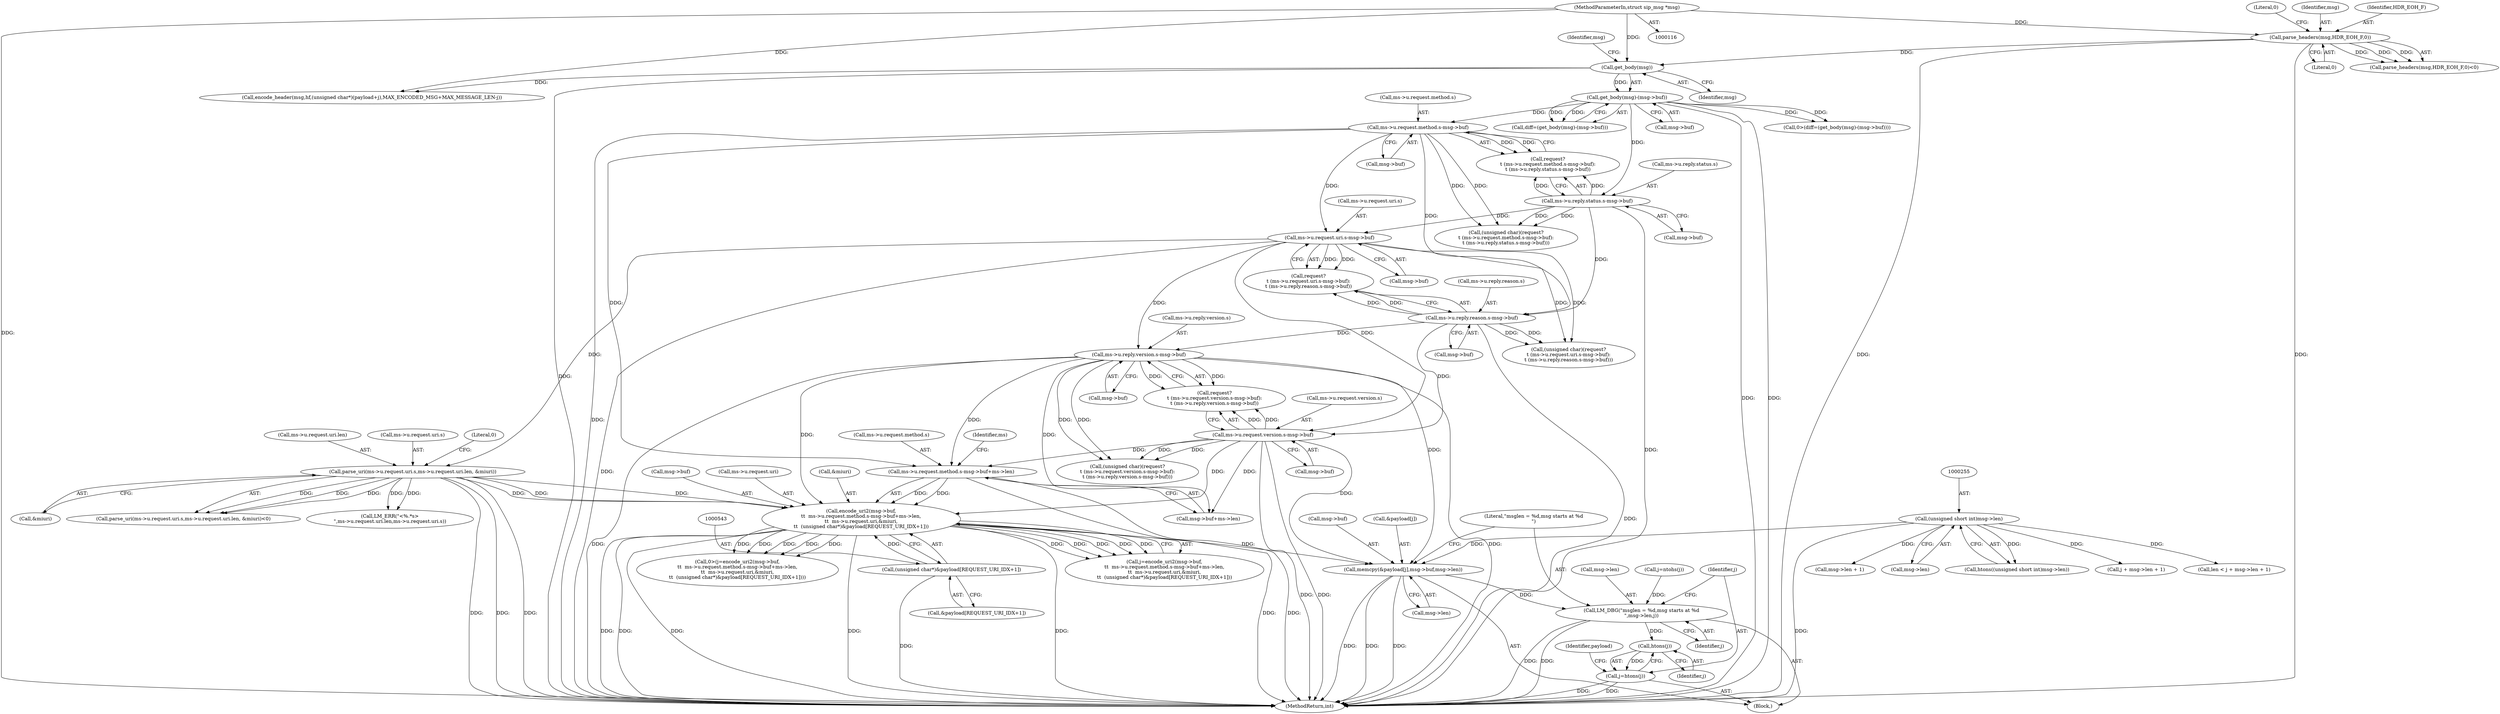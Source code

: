 digraph "0_kamailio_f50c9c853e7809810099c970780c30b0765b0643@array" {
"1000743" [label="(Call,memcpy(&payload[j],msg->buf,msg->len))"];
"1000512" [label="(Call,encode_uri2(msg->buf,\n\t\t  ms->u.request.method.s-msg->buf+ms->len,\n\t\t  ms->u.request.uri,&miuri,\n\t\t  (unsigned char*)&payload[REQUEST_URI_IDX+1]))"];
"1000442" [label="(Call,ms->u.reply.version.s-msg->buf)"];
"1000367" [label="(Call,ms->u.request.uri.s-msg->buf)"];
"1000305" [label="(Call,ms->u.request.method.s-msg->buf)"];
"1000272" [label="(Call,get_body(msg)-(msg->buf))"];
"1000273" [label="(Call,get_body(msg))"];
"1000146" [label="(Call,parse_headers(msg,HDR_EOH_F,0))"];
"1000117" [label="(MethodParameterIn,struct sip_msg *msg)"];
"1000318" [label="(Call,ms->u.reply.status.s-msg->buf)"];
"1000380" [label="(Call,ms->u.reply.reason.s-msg->buf)"];
"1000429" [label="(Call,ms->u.request.version.s-msg->buf)"];
"1000516" [label="(Call,ms->u.request.method.s-msg->buf+ms->len)"];
"1000460" [label="(Call,parse_uri(ms->u.request.uri.s,ms->u.request.uri.len, &miuri))"];
"1000542" [label="(Call,(unsigned char*)&payload[REQUEST_URI_IDX+1])"];
"1000254" [label="(Call,(unsigned short int)msg->len)"];
"1000754" [label="(Call,LM_DBG(\"msglen = %d,msg starts at %d\n\",msg->len,j))"];
"1000762" [label="(Call,htons(j))"];
"1000760" [label="(Call,j=htons(j))"];
"1000533" [label="(Call,ms->u.request.uri)"];
"1000443" [label="(Call,ms->u.reply.version.s)"];
"1000328" [label="(Call,msg->buf)"];
"1000425" [label="(Call,(unsigned char)(request?\n\t (ms->u.request.version.s-msg->buf):\n\t (ms->u.reply.version.s-msg->buf)))"];
"1000380" [label="(Call,ms->u.reply.reason.s-msg->buf)"];
"1000516" [label="(Call,ms->u.request.method.s-msg->buf+ms->len)"];
"1000145" [label="(Call,parse_headers(msg,HDR_EOH_F,0)<0)"];
"1000272" [label="(Call,get_body(msg)-(msg->buf))"];
"1000508" [label="(Call,0>(j=encode_uri2(msg->buf,\n\t\t  ms->u.request.method.s-msg->buf+ms->len,\n\t\t  ms->u.request.uri,&miuri,\n\t\t  (unsigned char*)&payload[REQUEST_URI_IDX+1])))"];
"1000479" [label="(Call,&miuri)"];
"1000120" [label="(Block,)"];
"1000117" [label="(MethodParameterIn,struct sip_msg *msg)"];
"1000542" [label="(Call,(unsigned char*)&payload[REQUEST_URI_IDX+1])"];
"1000318" [label="(Call,ms->u.reply.status.s-msg->buf)"];
"1000303" [label="(Call,request?\n\t (ms->u.request.method.s-msg->buf):\n\t (ms->u.reply.status.s-msg->buf))"];
"1000782" [label="(MethodReturn,int)"];
"1000256" [label="(Call,msg->len)"];
"1000517" [label="(Call,ms->u.request.method.s)"];
"1000732" [label="(Call,msg->len + 1)"];
"1000513" [label="(Call,msg->buf)"];
"1000510" [label="(Call,j=encode_uri2(msg->buf,\n\t\t  ms->u.request.method.s-msg->buf+ms->len,\n\t\t  ms->u.request.uri,&miuri,\n\t\t  (unsigned char*)&payload[REQUEST_URI_IDX+1]))"];
"1000273" [label="(Call,get_body(msg))"];
"1000540" [label="(Call,&miuri)"];
"1000756" [label="(Call,msg->len)"];
"1000657" [label="(Call,encode_header(msg,hf,(unsigned char*)(payload+j),MAX_ENCODED_MSG+MAX_MESSAGE_LEN-j))"];
"1000276" [label="(Identifier,msg)"];
"1000754" [label="(Call,LM_DBG(\"msglen = %d,msg starts at %d\n\",msg->len,j))"];
"1000761" [label="(Identifier,j)"];
"1000427" [label="(Call,request?\n\t (ms->u.request.version.s-msg->buf):\n\t (ms->u.reply.version.s-msg->buf))"];
"1000274" [label="(Identifier,msg)"];
"1000149" [label="(Literal,0)"];
"1000439" [label="(Call,msg->buf)"];
"1000254" [label="(Call,(unsigned short int)msg->len)"];
"1000253" [label="(Call,htons((unsigned short int)msg->len))"];
"1000760" [label="(Call,j=htons(j))"];
"1000759" [label="(Identifier,j)"];
"1000536" [label="(Identifier,ms)"];
"1000377" [label="(Call,msg->buf)"];
"1000381" [label="(Call,ms->u.reply.reason.s)"];
"1000459" [label="(Call,parse_uri(ms->u.request.uri.s,ms->u.request.uri.len, &miuri)<0)"];
"1000762" [label="(Call,htons(j))"];
"1000270" [label="(Call,diff=(get_body(msg)-(msg->buf)))"];
"1000763" [label="(Identifier,j)"];
"1000748" [label="(Call,msg->buf)"];
"1000367" [label="(Call,ms->u.request.uri.s-msg->buf)"];
"1000544" [label="(Call,&payload[REQUEST_URI_IDX+1])"];
"1000150" [label="(Literal,0)"];
"1000470" [label="(Call,ms->u.request.uri.len)"];
"1000723" [label="(Call,j=ntohs(j))"];
"1000268" [label="(Call,0>(diff=(get_body(msg)-(msg->buf))))"];
"1000751" [label="(Call,msg->len)"];
"1000315" [label="(Call,msg->buf)"];
"1000147" [label="(Identifier,msg)"];
"1000429" [label="(Call,ms->u.request.version.s-msg->buf)"];
"1000368" [label="(Call,ms->u.request.uri.s)"];
"1000275" [label="(Call,msg->buf)"];
"1000730" [label="(Call,j + msg->len + 1)"];
"1000512" [label="(Call,encode_uri2(msg->buf,\n\t\t  ms->u.request.method.s-msg->buf+ms->len,\n\t\t  ms->u.request.uri,&miuri,\n\t\t  (unsigned char*)&payload[REQUEST_URI_IDX+1]))"];
"1000452" [label="(Call,msg->buf)"];
"1000526" [label="(Call,msg->buf+ms->len)"];
"1000744" [label="(Call,&payload[j])"];
"1000743" [label="(Call,memcpy(&payload[j],msg->buf,msg->len))"];
"1000306" [label="(Call,ms->u.request.method.s)"];
"1000146" [label="(Call,parse_headers(msg,HDR_EOH_F,0))"];
"1000390" [label="(Call,msg->buf)"];
"1000148" [label="(Identifier,HDR_EOH_F)"];
"1000430" [label="(Call,ms->u.request.version.s)"];
"1000481" [label="(Literal,0)"];
"1000483" [label="(Call,LM_ERR(\"<%.*s>\n\",ms->u.request.uri.len,ms->u.request.uri.s))"];
"1000728" [label="(Call,len < j + msg->len + 1)"];
"1000755" [label="(Literal,\"msglen = %d,msg starts at %d\n\")"];
"1000461" [label="(Call,ms->u.request.uri.s)"];
"1000767" [label="(Identifier,payload)"];
"1000460" [label="(Call,parse_uri(ms->u.request.uri.s,ms->u.request.uri.len, &miuri))"];
"1000301" [label="(Call,(unsigned char)(request?\n\t (ms->u.request.method.s-msg->buf):\n\t (ms->u.reply.status.s-msg->buf)))"];
"1000305" [label="(Call,ms->u.request.method.s-msg->buf)"];
"1000363" [label="(Call,(unsigned char)(request?\n\t (ms->u.request.uri.s-msg->buf):\n\t (ms->u.reply.reason.s-msg->buf)))"];
"1000365" [label="(Call,request?\n\t (ms->u.request.uri.s-msg->buf):\n\t (ms->u.reply.reason.s-msg->buf))"];
"1000319" [label="(Call,ms->u.reply.status.s)"];
"1000442" [label="(Call,ms->u.reply.version.s-msg->buf)"];
"1000743" -> "1000120"  [label="AST: "];
"1000743" -> "1000751"  [label="CFG: "];
"1000744" -> "1000743"  [label="AST: "];
"1000748" -> "1000743"  [label="AST: "];
"1000751" -> "1000743"  [label="AST: "];
"1000755" -> "1000743"  [label="CFG: "];
"1000743" -> "1000782"  [label="DDG: "];
"1000743" -> "1000782"  [label="DDG: "];
"1000743" -> "1000782"  [label="DDG: "];
"1000512" -> "1000743"  [label="DDG: "];
"1000442" -> "1000743"  [label="DDG: "];
"1000429" -> "1000743"  [label="DDG: "];
"1000254" -> "1000743"  [label="DDG: "];
"1000743" -> "1000754"  [label="DDG: "];
"1000512" -> "1000510"  [label="AST: "];
"1000512" -> "1000542"  [label="CFG: "];
"1000513" -> "1000512"  [label="AST: "];
"1000516" -> "1000512"  [label="AST: "];
"1000533" -> "1000512"  [label="AST: "];
"1000540" -> "1000512"  [label="AST: "];
"1000542" -> "1000512"  [label="AST: "];
"1000510" -> "1000512"  [label="CFG: "];
"1000512" -> "1000782"  [label="DDG: "];
"1000512" -> "1000782"  [label="DDG: "];
"1000512" -> "1000782"  [label="DDG: "];
"1000512" -> "1000782"  [label="DDG: "];
"1000512" -> "1000782"  [label="DDG: "];
"1000512" -> "1000508"  [label="DDG: "];
"1000512" -> "1000508"  [label="DDG: "];
"1000512" -> "1000508"  [label="DDG: "];
"1000512" -> "1000508"  [label="DDG: "];
"1000512" -> "1000508"  [label="DDG: "];
"1000512" -> "1000510"  [label="DDG: "];
"1000512" -> "1000510"  [label="DDG: "];
"1000512" -> "1000510"  [label="DDG: "];
"1000512" -> "1000510"  [label="DDG: "];
"1000512" -> "1000510"  [label="DDG: "];
"1000442" -> "1000512"  [label="DDG: "];
"1000429" -> "1000512"  [label="DDG: "];
"1000516" -> "1000512"  [label="DDG: "];
"1000516" -> "1000512"  [label="DDG: "];
"1000460" -> "1000512"  [label="DDG: "];
"1000460" -> "1000512"  [label="DDG: "];
"1000460" -> "1000512"  [label="DDG: "];
"1000542" -> "1000512"  [label="DDG: "];
"1000442" -> "1000427"  [label="AST: "];
"1000442" -> "1000452"  [label="CFG: "];
"1000443" -> "1000442"  [label="AST: "];
"1000452" -> "1000442"  [label="AST: "];
"1000427" -> "1000442"  [label="CFG: "];
"1000442" -> "1000782"  [label="DDG: "];
"1000442" -> "1000782"  [label="DDG: "];
"1000442" -> "1000425"  [label="DDG: "];
"1000442" -> "1000425"  [label="DDG: "];
"1000442" -> "1000427"  [label="DDG: "];
"1000442" -> "1000427"  [label="DDG: "];
"1000367" -> "1000442"  [label="DDG: "];
"1000380" -> "1000442"  [label="DDG: "];
"1000442" -> "1000516"  [label="DDG: "];
"1000442" -> "1000526"  [label="DDG: "];
"1000367" -> "1000365"  [label="AST: "];
"1000367" -> "1000377"  [label="CFG: "];
"1000368" -> "1000367"  [label="AST: "];
"1000377" -> "1000367"  [label="AST: "];
"1000365" -> "1000367"  [label="CFG: "];
"1000367" -> "1000782"  [label="DDG: "];
"1000367" -> "1000363"  [label="DDG: "];
"1000367" -> "1000363"  [label="DDG: "];
"1000367" -> "1000365"  [label="DDG: "];
"1000367" -> "1000365"  [label="DDG: "];
"1000305" -> "1000367"  [label="DDG: "];
"1000318" -> "1000367"  [label="DDG: "];
"1000367" -> "1000429"  [label="DDG: "];
"1000367" -> "1000460"  [label="DDG: "];
"1000305" -> "1000303"  [label="AST: "];
"1000305" -> "1000315"  [label="CFG: "];
"1000306" -> "1000305"  [label="AST: "];
"1000315" -> "1000305"  [label="AST: "];
"1000303" -> "1000305"  [label="CFG: "];
"1000305" -> "1000782"  [label="DDG: "];
"1000305" -> "1000301"  [label="DDG: "];
"1000305" -> "1000301"  [label="DDG: "];
"1000305" -> "1000303"  [label="DDG: "];
"1000305" -> "1000303"  [label="DDG: "];
"1000272" -> "1000305"  [label="DDG: "];
"1000305" -> "1000380"  [label="DDG: "];
"1000305" -> "1000516"  [label="DDG: "];
"1000272" -> "1000270"  [label="AST: "];
"1000272" -> "1000275"  [label="CFG: "];
"1000273" -> "1000272"  [label="AST: "];
"1000275" -> "1000272"  [label="AST: "];
"1000270" -> "1000272"  [label="CFG: "];
"1000272" -> "1000782"  [label="DDG: "];
"1000272" -> "1000782"  [label="DDG: "];
"1000272" -> "1000268"  [label="DDG: "];
"1000272" -> "1000268"  [label="DDG: "];
"1000272" -> "1000270"  [label="DDG: "];
"1000272" -> "1000270"  [label="DDG: "];
"1000273" -> "1000272"  [label="DDG: "];
"1000272" -> "1000318"  [label="DDG: "];
"1000273" -> "1000274"  [label="CFG: "];
"1000274" -> "1000273"  [label="AST: "];
"1000276" -> "1000273"  [label="CFG: "];
"1000273" -> "1000782"  [label="DDG: "];
"1000146" -> "1000273"  [label="DDG: "];
"1000117" -> "1000273"  [label="DDG: "];
"1000273" -> "1000657"  [label="DDG: "];
"1000146" -> "1000145"  [label="AST: "];
"1000146" -> "1000149"  [label="CFG: "];
"1000147" -> "1000146"  [label="AST: "];
"1000148" -> "1000146"  [label="AST: "];
"1000149" -> "1000146"  [label="AST: "];
"1000150" -> "1000146"  [label="CFG: "];
"1000146" -> "1000782"  [label="DDG: "];
"1000146" -> "1000782"  [label="DDG: "];
"1000146" -> "1000145"  [label="DDG: "];
"1000146" -> "1000145"  [label="DDG: "];
"1000146" -> "1000145"  [label="DDG: "];
"1000117" -> "1000146"  [label="DDG: "];
"1000117" -> "1000116"  [label="AST: "];
"1000117" -> "1000782"  [label="DDG: "];
"1000117" -> "1000657"  [label="DDG: "];
"1000318" -> "1000303"  [label="AST: "];
"1000318" -> "1000328"  [label="CFG: "];
"1000319" -> "1000318"  [label="AST: "];
"1000328" -> "1000318"  [label="AST: "];
"1000303" -> "1000318"  [label="CFG: "];
"1000318" -> "1000782"  [label="DDG: "];
"1000318" -> "1000301"  [label="DDG: "];
"1000318" -> "1000301"  [label="DDG: "];
"1000318" -> "1000303"  [label="DDG: "];
"1000318" -> "1000303"  [label="DDG: "];
"1000318" -> "1000380"  [label="DDG: "];
"1000380" -> "1000365"  [label="AST: "];
"1000380" -> "1000390"  [label="CFG: "];
"1000381" -> "1000380"  [label="AST: "];
"1000390" -> "1000380"  [label="AST: "];
"1000365" -> "1000380"  [label="CFG: "];
"1000380" -> "1000782"  [label="DDG: "];
"1000380" -> "1000363"  [label="DDG: "];
"1000380" -> "1000363"  [label="DDG: "];
"1000380" -> "1000365"  [label="DDG: "];
"1000380" -> "1000365"  [label="DDG: "];
"1000380" -> "1000429"  [label="DDG: "];
"1000429" -> "1000427"  [label="AST: "];
"1000429" -> "1000439"  [label="CFG: "];
"1000430" -> "1000429"  [label="AST: "];
"1000439" -> "1000429"  [label="AST: "];
"1000427" -> "1000429"  [label="CFG: "];
"1000429" -> "1000782"  [label="DDG: "];
"1000429" -> "1000782"  [label="DDG: "];
"1000429" -> "1000425"  [label="DDG: "];
"1000429" -> "1000425"  [label="DDG: "];
"1000429" -> "1000427"  [label="DDG: "];
"1000429" -> "1000427"  [label="DDG: "];
"1000429" -> "1000516"  [label="DDG: "];
"1000429" -> "1000526"  [label="DDG: "];
"1000516" -> "1000526"  [label="CFG: "];
"1000517" -> "1000516"  [label="AST: "];
"1000526" -> "1000516"  [label="AST: "];
"1000536" -> "1000516"  [label="CFG: "];
"1000516" -> "1000782"  [label="DDG: "];
"1000516" -> "1000782"  [label="DDG: "];
"1000460" -> "1000459"  [label="AST: "];
"1000460" -> "1000479"  [label="CFG: "];
"1000461" -> "1000460"  [label="AST: "];
"1000470" -> "1000460"  [label="AST: "];
"1000479" -> "1000460"  [label="AST: "];
"1000481" -> "1000460"  [label="CFG: "];
"1000460" -> "1000782"  [label="DDG: "];
"1000460" -> "1000782"  [label="DDG: "];
"1000460" -> "1000782"  [label="DDG: "];
"1000460" -> "1000459"  [label="DDG: "];
"1000460" -> "1000459"  [label="DDG: "];
"1000460" -> "1000459"  [label="DDG: "];
"1000460" -> "1000483"  [label="DDG: "];
"1000460" -> "1000483"  [label="DDG: "];
"1000542" -> "1000544"  [label="CFG: "];
"1000543" -> "1000542"  [label="AST: "];
"1000544" -> "1000542"  [label="AST: "];
"1000542" -> "1000782"  [label="DDG: "];
"1000254" -> "1000253"  [label="AST: "];
"1000254" -> "1000256"  [label="CFG: "];
"1000255" -> "1000254"  [label="AST: "];
"1000256" -> "1000254"  [label="AST: "];
"1000253" -> "1000254"  [label="CFG: "];
"1000254" -> "1000782"  [label="DDG: "];
"1000254" -> "1000253"  [label="DDG: "];
"1000254" -> "1000728"  [label="DDG: "];
"1000254" -> "1000730"  [label="DDG: "];
"1000254" -> "1000732"  [label="DDG: "];
"1000754" -> "1000120"  [label="AST: "];
"1000754" -> "1000759"  [label="CFG: "];
"1000755" -> "1000754"  [label="AST: "];
"1000756" -> "1000754"  [label="AST: "];
"1000759" -> "1000754"  [label="AST: "];
"1000761" -> "1000754"  [label="CFG: "];
"1000754" -> "1000782"  [label="DDG: "];
"1000754" -> "1000782"  [label="DDG: "];
"1000723" -> "1000754"  [label="DDG: "];
"1000754" -> "1000762"  [label="DDG: "];
"1000762" -> "1000760"  [label="AST: "];
"1000762" -> "1000763"  [label="CFG: "];
"1000763" -> "1000762"  [label="AST: "];
"1000760" -> "1000762"  [label="CFG: "];
"1000762" -> "1000760"  [label="DDG: "];
"1000760" -> "1000120"  [label="AST: "];
"1000761" -> "1000760"  [label="AST: "];
"1000767" -> "1000760"  [label="CFG: "];
"1000760" -> "1000782"  [label="DDG: "];
"1000760" -> "1000782"  [label="DDG: "];
}
